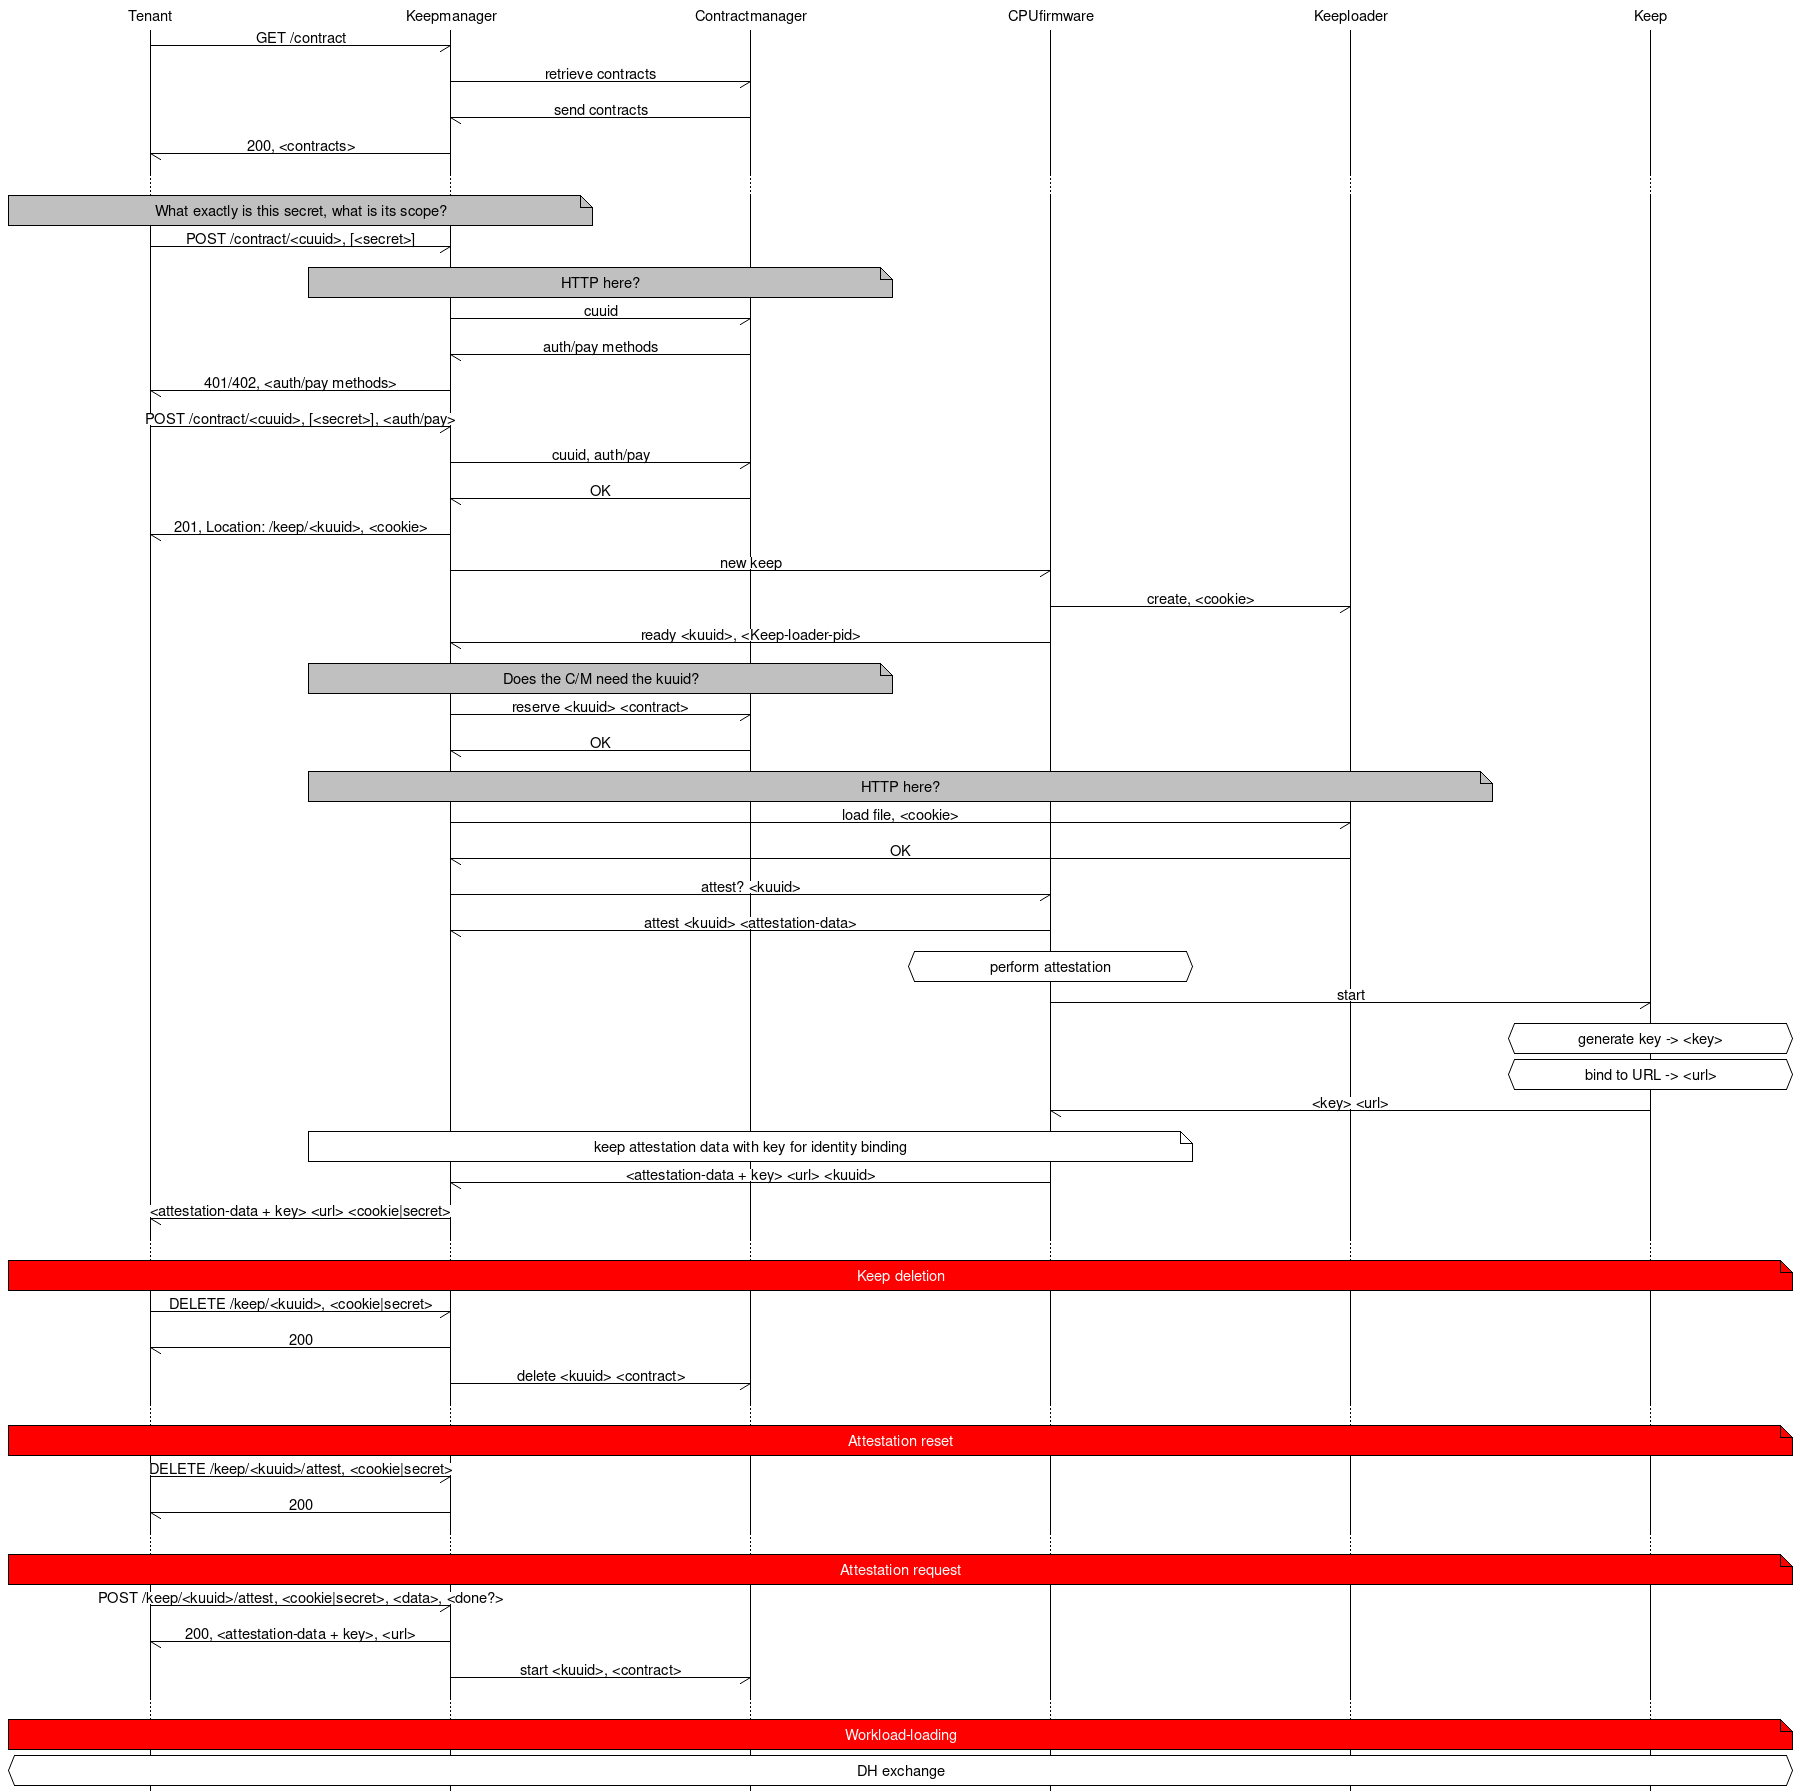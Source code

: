 #MSC for Enarx
msc {
  hscale="3";

  Tenant,Keepmanager,Contractmanager,CPUfirmware,Keeploader,Keep;

  Tenant -> Keepmanager [label="GET /contract"];
  Keepmanager -> Contractmanager [label="retrieve contracts"];
  Contractmanager -> Keepmanager [label="send contracts"];
  Keepmanager -> Tenant [label="200, <contracts>"];

  ...;

  Tenant note Keepmanager [label="What exactly is this secret, what is its scope?", textbgcolour="silver"];
  Tenant -> Keepmanager [label="POST /contract/<cuuid>, [<secret>]"];
  Keepmanager note Contractmanager [label="HTTP here?", textbgcolour="silver"];
  Keepmanager -> Contractmanager [label="cuuid"];
  Contractmanager -> Keepmanager [label="auth/pay methods"];
  Keepmanager -> Tenant [label="401/402, <auth/pay methods>"];

  Tenant -> Keepmanager [label="POST /contract/<cuuid>, [<secret>], <auth/pay>"];
  Keepmanager -> Contractmanager [label="cuuid, auth/pay"];
  Contractmanager -> Keepmanager [label="OK"];
  Keepmanager -> Tenant [label="201, Location: /keep/<kuuid>, <cookie>"];
  Keepmanager -> CPUfirmware [label="new keep"];
  CPUfirmware -> Keeploader [label="create, <cookie>"];
  CPUfirmware -> Keepmanager [label="ready <kuuid>, <Keep-loader-pid>"];
  Keepmanager note Contractmanager [label="Does the C/M need the kuuid?", textbgcolour="silver"];
  Keepmanager -> Contractmanager [label="reserve <kuuid> <contract>"];
  Contractmanager -> Keepmanager [label="OK"];
  Keepmanager note Keeploader [label="HTTP here?", textbgcolour="silver"];
  Keepmanager -> Keeploader [label="load file, <cookie>"];
  Keeploader -> Keepmanager [label="OK"];
  Keepmanager -> CPUfirmware [label="attest? <kuuid>"];
  CPUfirmware -> Keepmanager [label="attest <kuuid> <attestation-data>"];
  CPUfirmware abox CPUfirmware [label="perform attestation"];
  CPUfirmware -> Keep [label="start"];
  Keep abox Keep [label="generate key -> <key>"];
  Keep abox Keep [label="bind to URL -> <url>"];
  Keep -> CPUfirmware [label="<key> <url>"];
  CPUfirmware note Keepmanager [label="keep attestation data with key for identity binding"];
  CPUfirmware -> Keepmanager [label="<attestation-data + key> <url> <kuuid>"];
  Keepmanager -> Tenant [label="<attestation-data + key> <url> <cookie|secret>"];

...;

  Tenant note Keep [label="Keep deletion", textbgcolour="red", textcolour="white"];
  
  Tenant -> Keepmanager [label="DELETE /keep/<kuuid>, <cookie|secret>"];
  Keepmanager -> Tenant [label="200"];
  Keepmanager -> Contractmanager [label="delete <kuuid> <contract>"];

  ...;

  Tenant note Keep [label="Attestation reset", textbgcolour="red", textcolour="white"];

  Tenant -> Keepmanager [label="DELETE /keep/<kuuid>/attest, <cookie|secret>"];
  Keepmanager -> Tenant [label="200"];

  ...;

  Tenant note Keep [label="Attestation request", textbgcolour="red", textcolour="white"];
  Tenant -> Keepmanager [label="POST /keep/<kuuid>/attest, <cookie|secret>, <data>, <done?>"];
  Keepmanager -> Tenant [label="200, <attestation-data + key>, <url>"];
  Keepmanager -> Contractmanager [label="start <kuuid>, <contract>"];

  ...;

  Tenant note Keep [label="Workload-loading", textbgcolour="red", textcolour="white"];
  Tenant abox Keep [label="DH exchange"];
}